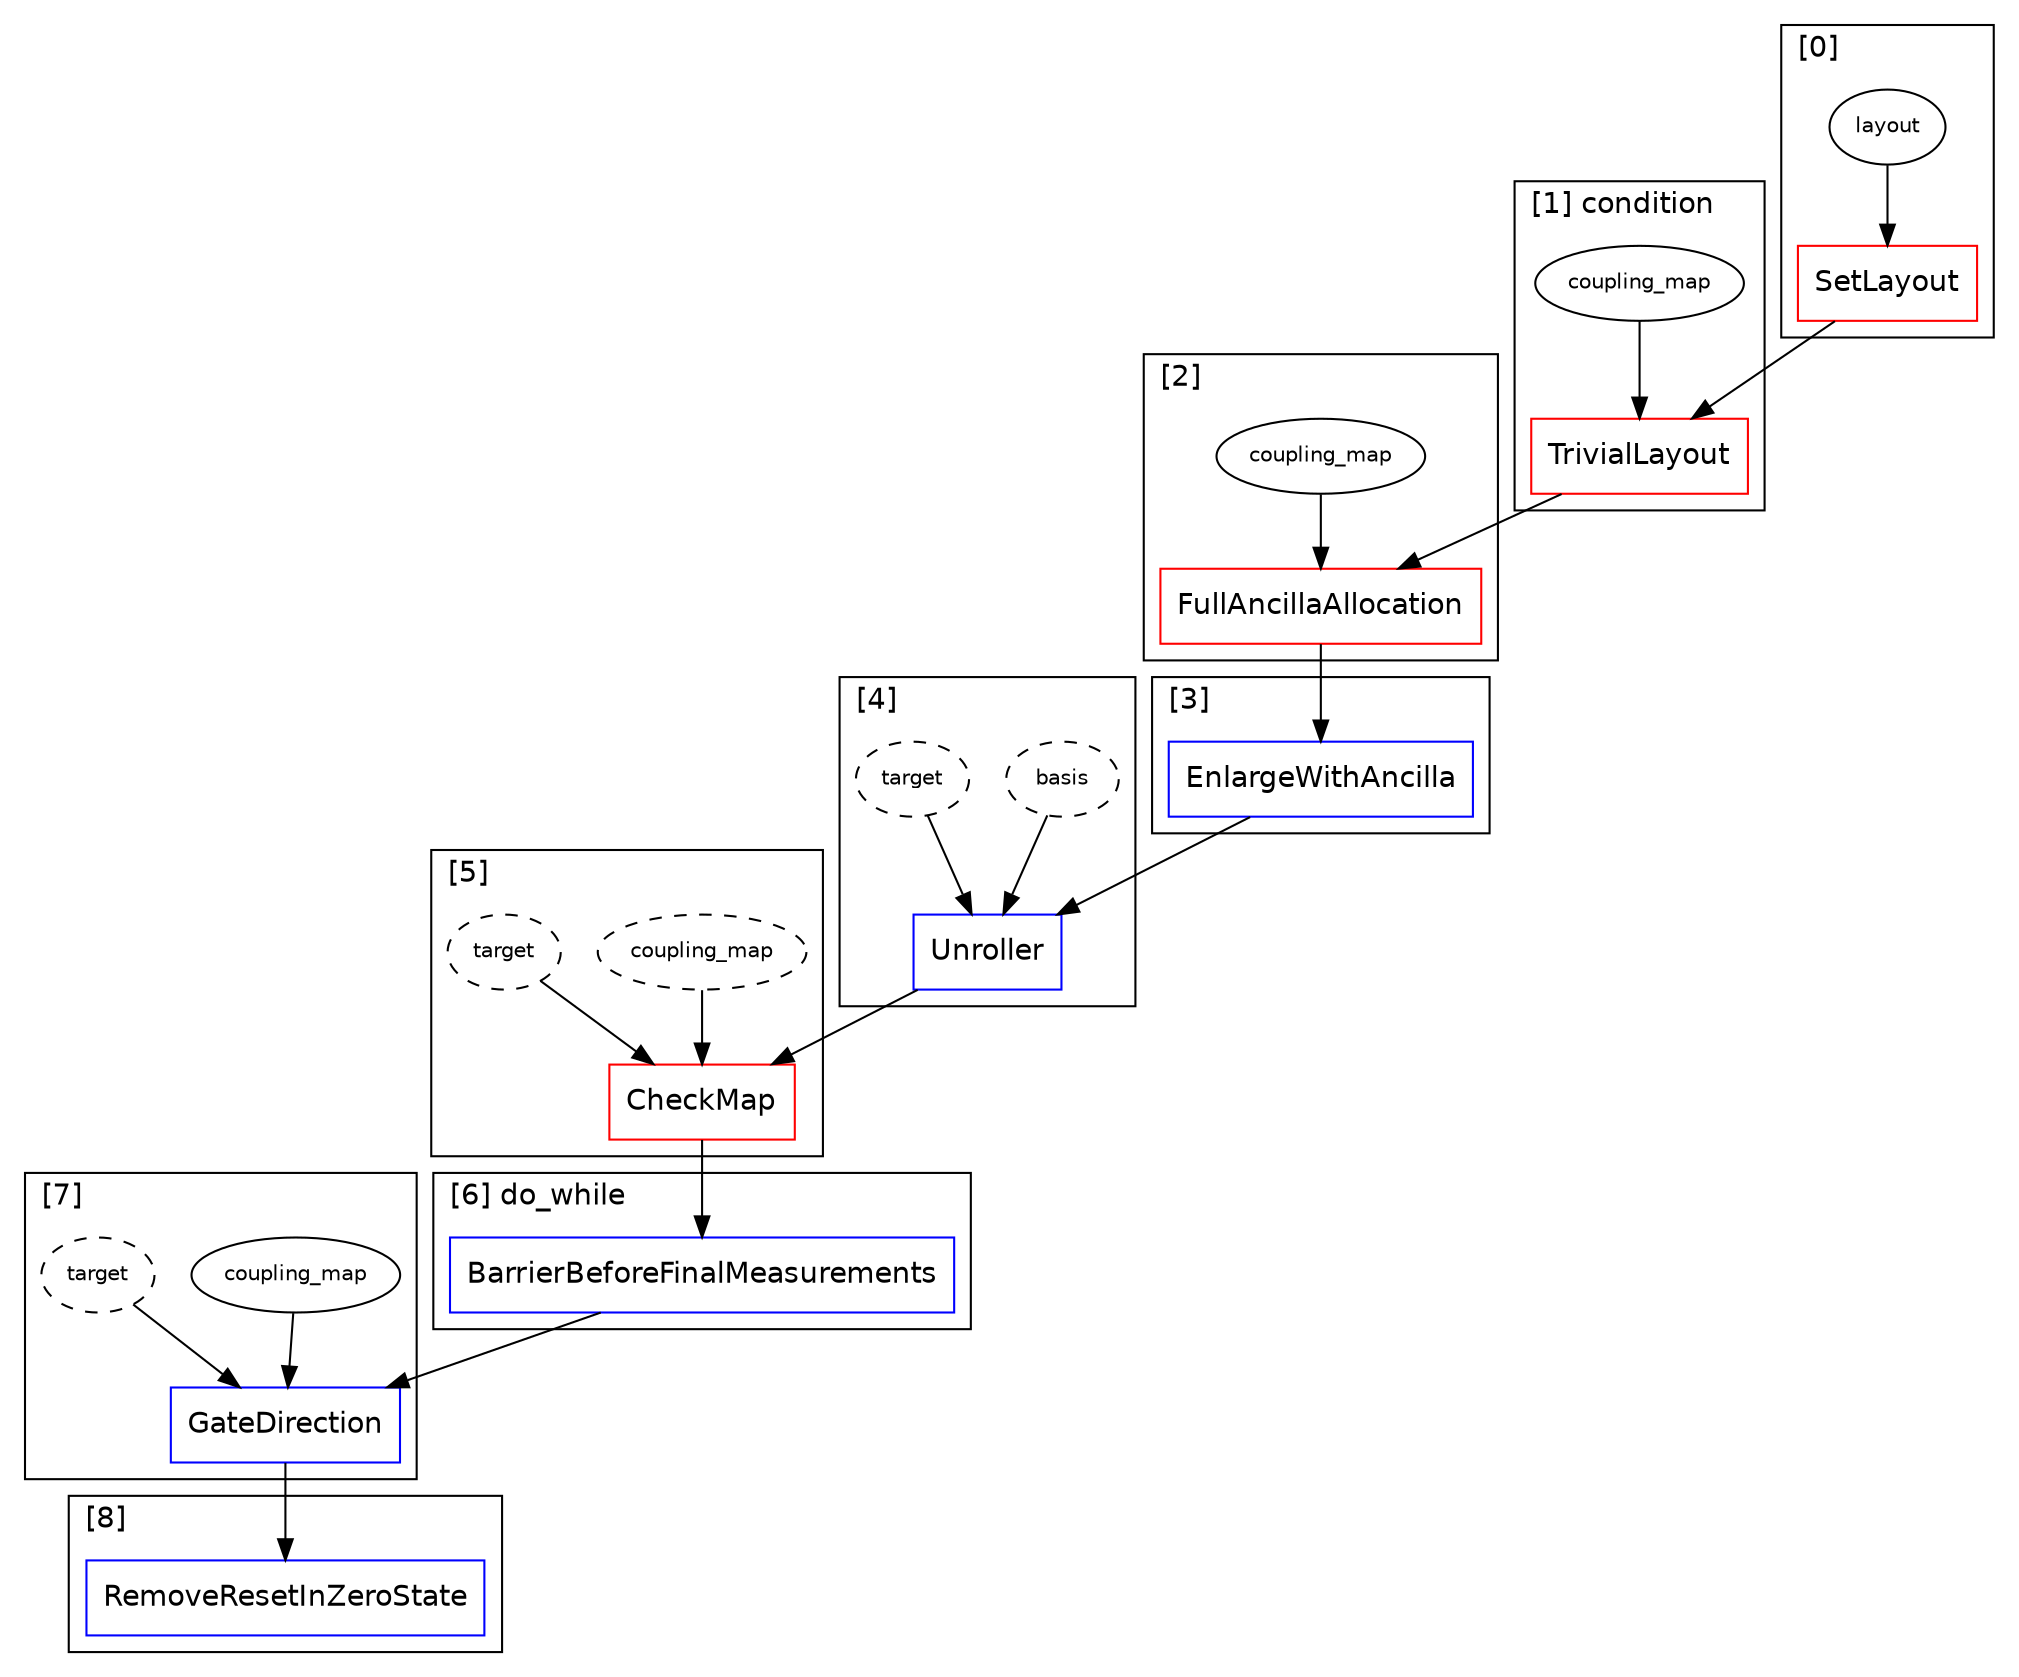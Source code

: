 digraph G {
subgraph cluster_0 {
fontname=helvetica;
label="[0] ";
labeljust=l;
1 [color=red, fontname=helvetica, label=SetLayout, shape=rectangle];
2 [color=black, fontname=helvetica, fontsize=10, label=layout, shape=ellipse, style=solid];
2 -> 1;
}

subgraph cluster_3 {
fontname=helvetica;
label="[1] condition";
labeljust=l;
4 [color=red, fontname=helvetica, label=TrivialLayout, shape=rectangle];
5 [color=black, fontname=helvetica, fontsize=10, label=coupling_map, shape=ellipse, style=solid];
5 -> 4;
1 -> 4;
}

subgraph cluster_6 {
fontname=helvetica;
label="[2] ";
labeljust=l;
7 [color=red, fontname=helvetica, label=FullAncillaAllocation, shape=rectangle];
8 [color=black, fontname=helvetica, fontsize=10, label=coupling_map, shape=ellipse, style=solid];
8 -> 7;
4 -> 7;
}

subgraph cluster_9 {
fontname=helvetica;
label="[3] ";
labeljust=l;
10 [color=blue, fontname=helvetica, label=EnlargeWithAncilla, shape=rectangle];
7 -> 10;
}

subgraph cluster_11 {
fontname=helvetica;
label="[4] ";
labeljust=l;
12 [color=blue, fontname=helvetica, label=Unroller, shape=rectangle];
13 [color=black, fontname=helvetica, fontsize=10, label=basis, shape=ellipse, style=dashed];
13 -> 12;
14 [color=black, fontname=helvetica, fontsize=10, label=target, shape=ellipse, style=dashed];
14 -> 12;
10 -> 12;
}

subgraph cluster_15 {
fontname=helvetica;
label="[5] ";
labeljust=l;
16 [color=red, fontname=helvetica, label=CheckMap, shape=rectangle];
17 [color=black, fontname=helvetica, fontsize=10, label=coupling_map, shape=ellipse, style=dashed];
17 -> 16;
18 [color=black, fontname=helvetica, fontsize=10, label=target, shape=ellipse, style=dashed];
18 -> 16;
12 -> 16;
}

subgraph cluster_19 {
fontname=helvetica;
label="[6] do_while";
labeljust=l;
20 [color=blue, fontname=helvetica, label=BarrierBeforeFinalMeasurements, shape=rectangle];
16 -> 20;
}

subgraph cluster_21 {
fontname=helvetica;
label="[7] ";
labeljust=l;
22 [color=blue, fontname=helvetica, label=GateDirection, shape=rectangle];
23 [color=black, fontname=helvetica, fontsize=10, label=coupling_map, shape=ellipse, style=solid];
23 -> 22;
24 [color=black, fontname=helvetica, fontsize=10, label=target, shape=ellipse, style=dashed];
24 -> 22;
20 -> 22;
}

subgraph cluster_25 {
fontname=helvetica;
label="[8] ";
labeljust=l;
26 [color=blue, fontname=helvetica, label=RemoveResetInZeroState, shape=rectangle];
22 -> 26;
}

}
